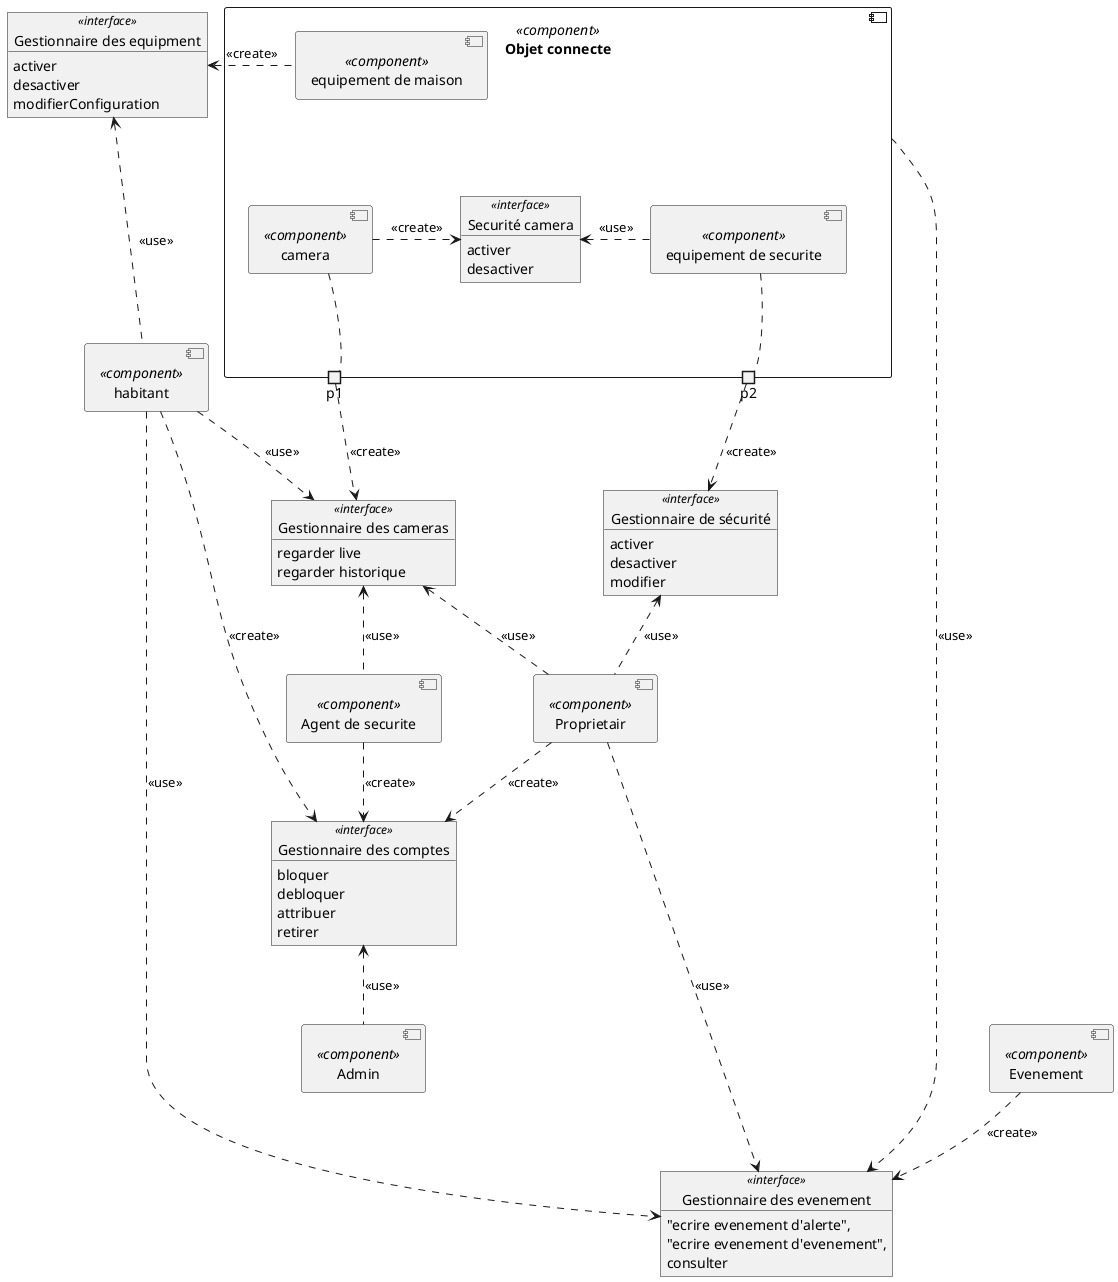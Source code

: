 @startuml
    allowmixing
    hide <<hidden>>
    component "Admin" as admin <<component>> 
    component "Proprietair" as prop <<component>>
    component "habitant" as hab <<component>>
    component "Agent de securite" as ads <<component>>
    component "Evenement" as event <<component>>
    
    component "Objet connecte" as oc <<component>> {
        component hhh <<hidden>>
        component "camera" as cams <<component>>
        component "equipement de securite" as equiSecurité <<component>>
        component "equipement de maison" as equiMaison <<component>>
        object "Securité camera" as secCam <<interface>>{
            activer
            desactiver
        }
        hhh -d- cams : <<hidden>>
        hhh -d- equiSecurité : <<hidden>>
        hhh -l- equiMaison 
        portout p1 
        portout p2
        p1 -[hidden]up-> cams
        p2 -[hidden]left-> equiSecurité
        cams .--right--.> secCam :<<create>> 
        equiSecurité .--left--.> secCam : <<use>>
    }

 
    object "Gestionnaire des cameras" as camManage <<interface>> {
        regarder live
        regarder historique
    }
    object "Gestionnaire des equipment" as equManage <<interface>>{
        activer
        desactiver
        modifierConfiguration
    }
    object "Gestionnaire de sécurité" as secureManage <<interface>>{
        activer
        desactiver
        modifier
    }
    object "Gestionnaire des comptes" as accountManage <<interface>> {
        bloquer
        debloquer
        attribuer
        retirer
    }
    object "Gestionnaire des evenement" as eventManage <<interface>> {
        "ecrire evenement d'alerte",
        "ecrire evenement d'evenement",
        consulter
    }

    'Camera interfaces and relations
    cams .down. p1
    p1 .d.> camManage : <<create>>
    prop .l.> camManage : <<use>>
    hab .r.> camManage : <<use>>
    ads .u.> camManage : <<use>>

    'Equipment de securite interfaces and relations
    equiSecurité .r. p2 
    p2 .d.> secureManage : <<create>>
    prop .u.> secureManage : <<use>>

    'gestion des comptes
    admin .u.> accountManage : <<use>>
    prop .d.> accountManage : <<create>>
    hab .d.> accountManage : <<create>>
    ads .d.> accountManage : <<create>>

    'gestion des equipment de maison
    hab .u..> equManage : <<use>>
    equiMaison .---l.>  equManage : <<create>>

    'notification relations
    event .d.> eventManage : <<create>>
    oc .r.> eventManage : <<use>>
    prop .d.> eventManage : <<use>>
    hab .----.> eventManage : <<use>>
@enduml